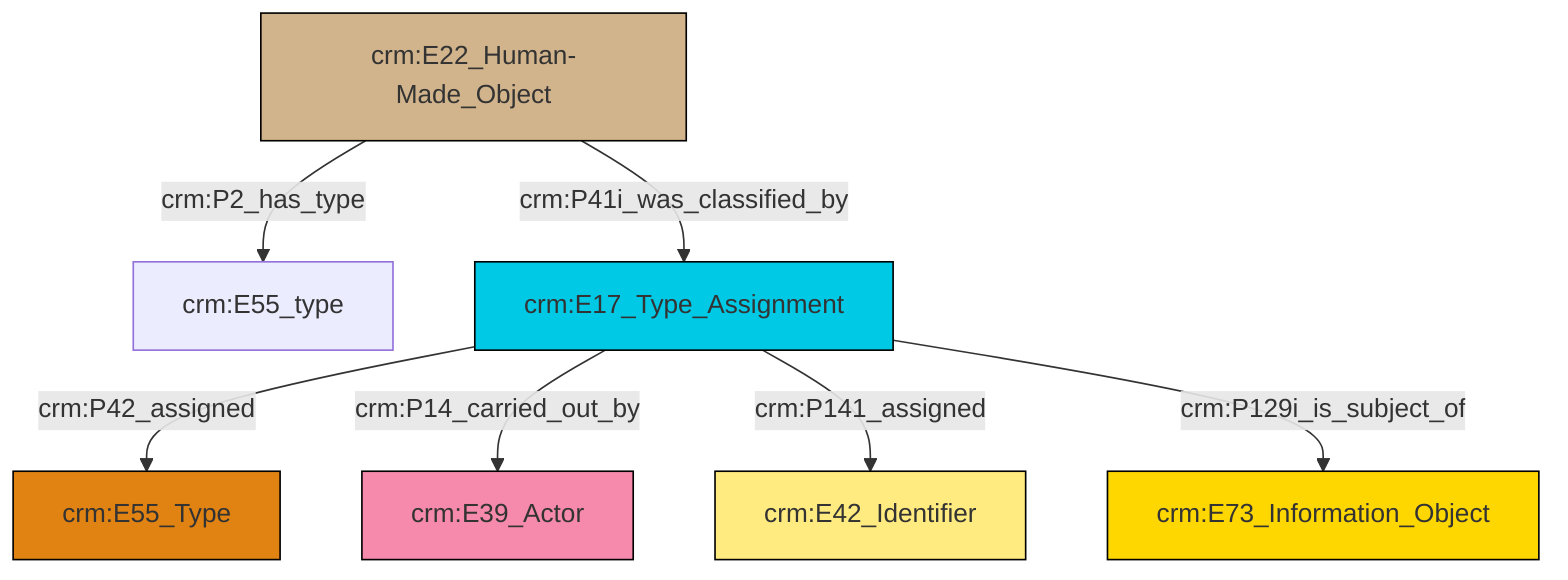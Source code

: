 graph TD
classDef Literal fill:#f2f2f2,stroke:#000000;
classDef CRM_Entity fill:#FFFFFF,stroke:#000000;
classDef Temporal_Entity fill:#00C9E6, stroke:#000000;
classDef Type fill:#E18312, stroke:#000000;
classDef Time-Span fill:#2C9C91, stroke:#000000;
classDef Appellation fill:#FFEB7F, stroke:#000000;
classDef Place fill:#008836, stroke:#000000;
classDef Persistent_Item fill:#B266B2, stroke:#000000;
classDef Conceptual_Object fill:#FFD700, stroke:#000000;
classDef Physical_Thing fill:#D2B48C, stroke:#000000;
classDef Actor fill:#f58aad, stroke:#000000;
classDef PC_Classes fill:#4ce600, stroke:#000000;
classDef Multi fill:#cccccc,stroke:#000000;

8["crm:E17_Type_Assignment"]:::Temporal_Entity -->|crm:P42_assigned| 9["crm:E55_Type"]:::Type
8["crm:E17_Type_Assignment"]:::Temporal_Entity -->|crm:P14_carried_out_by| 0["crm:E39_Actor"]:::Actor
8["crm:E17_Type_Assignment"]:::Temporal_Entity -->|crm:P141_assigned| 4["crm:E42_Identifier"]:::Appellation
2["crm:E22_Human-Made_Object"]:::Physical_Thing -->|crm:P41i_was_classified_by| 8["crm:E17_Type_Assignment"]:::Temporal_Entity
8["crm:E17_Type_Assignment"]:::Temporal_Entity -->|crm:P129i_is_subject_of| 12["crm:E73_Information_Object"]:::Conceptual_Object
2["crm:E22_Human-Made_Object"]:::Physical_Thing -->|crm:P2_has_type| 6["crm:E55_type"]:::Default